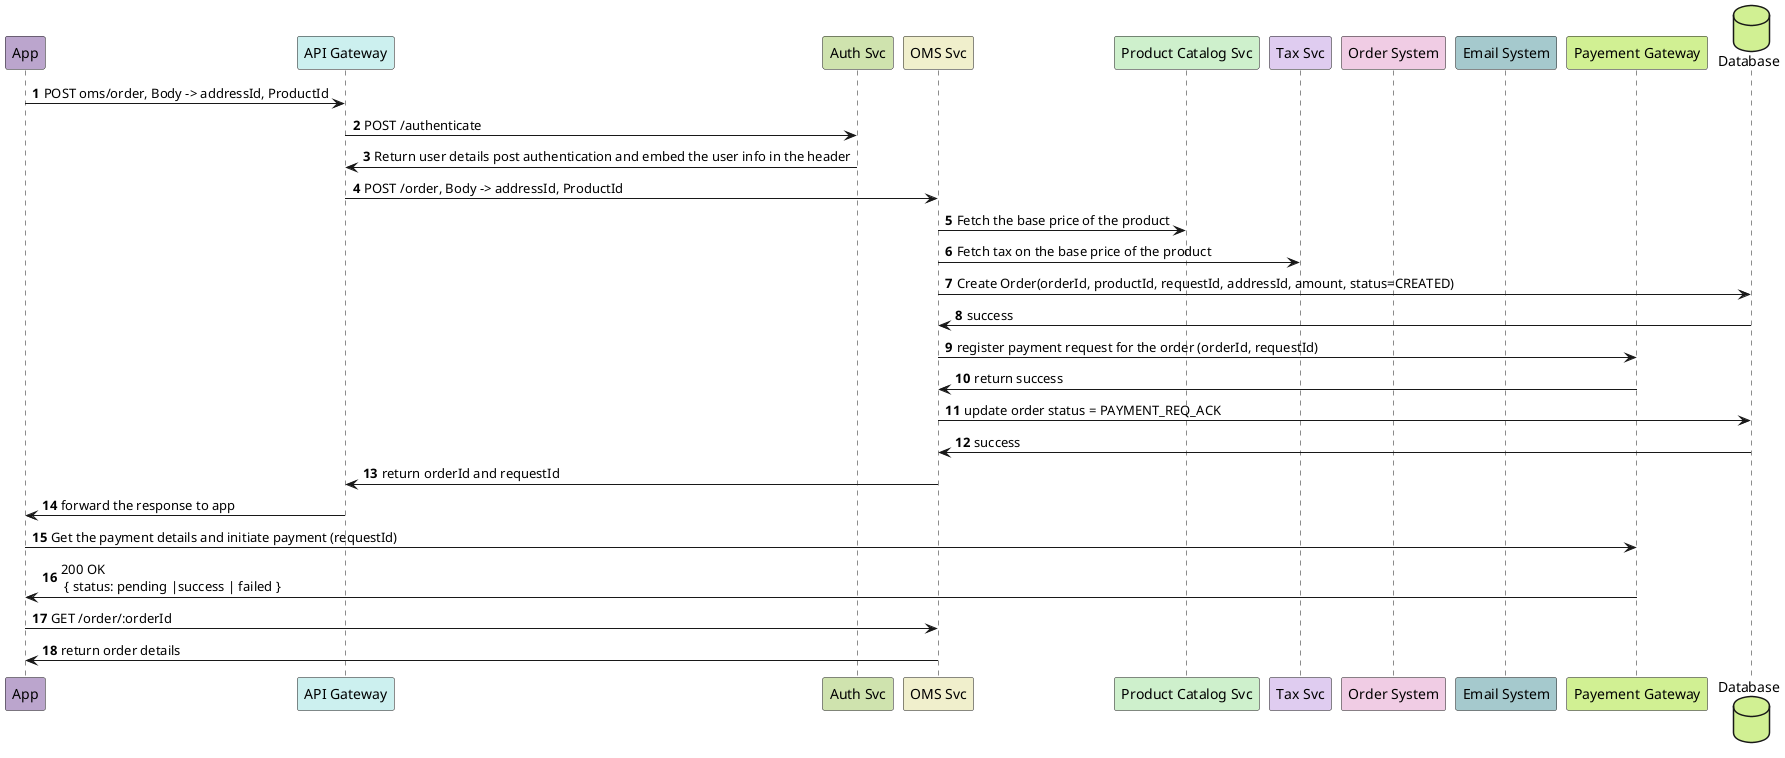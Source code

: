 @startuml
autonumber
    participant "App" as app #BBA5CD
    participant "API Gateway" as api_gateway #CCF0EF
    participant "Auth Svc" as auth_svc #CFE3AE
    participant "OMS Svc" as oms_svc #F0EFCC
    participant "Product Catalog Svc" as product_catalog #CEF0CC
    participant "Tax Svc" as tax_svc #DFCCF0
    participant "Order System" as order_system #F0CCE4
    participant "Email System" as email_system #A5C9CD
    participant "Payement Gateway" as payment_gateway #D1F093
    database "Database" as db #D1F093

    app -> api_gateway:  POST oms/order, Body -> addressId, ProductId
    api_gateway -> auth_svc:  POST /authenticate
    auth_svc -> api_gateway:  Return user details post authentication and embed the user info in the header
    api_gateway -> oms_svc: POST /order, Body -> addressId, ProductId
    oms_svc -> product_catalog: Fetch the base price of the product
    oms_svc -> tax_svc: Fetch tax on the base price of the product
    oms_svc -> db: Create Order(orderId, productId, requestId, addressId, amount, status=CREATED)
    db -> oms_svc: success
    oms_svc -> payment_gateway: register payment request for the order (orderId, requestId)
    payment_gateway -> oms_svc: return success
    oms_svc -> db: update order status = PAYMENT_REQ_ACK
    db -> oms_svc: success
    oms_svc -> api_gateway: return orderId and requestId
    api_gateway -> app: forward the response to app
    app -> payment_gateway: Get the payment details and initiate payment (requestId)
    payment_gateway -> app: 200 OK \n { status: pending |success | failed }
    app -> oms_svc: GET /order/:orderId
    oms_svc -> app: return order details
@enduml